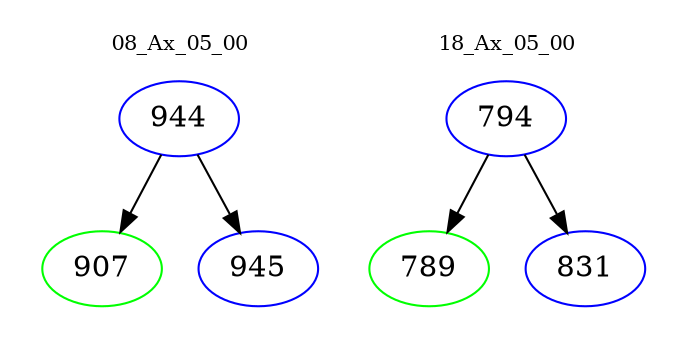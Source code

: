digraph{
subgraph cluster_0 {
color = white
label = "08_Ax_05_00";
fontsize=10;
T0_944 [label="944", color="blue"]
T0_944 -> T0_907 [color="black"]
T0_907 [label="907", color="green"]
T0_944 -> T0_945 [color="black"]
T0_945 [label="945", color="blue"]
}
subgraph cluster_1 {
color = white
label = "18_Ax_05_00";
fontsize=10;
T1_794 [label="794", color="blue"]
T1_794 -> T1_789 [color="black"]
T1_789 [label="789", color="green"]
T1_794 -> T1_831 [color="black"]
T1_831 [label="831", color="blue"]
}
}
